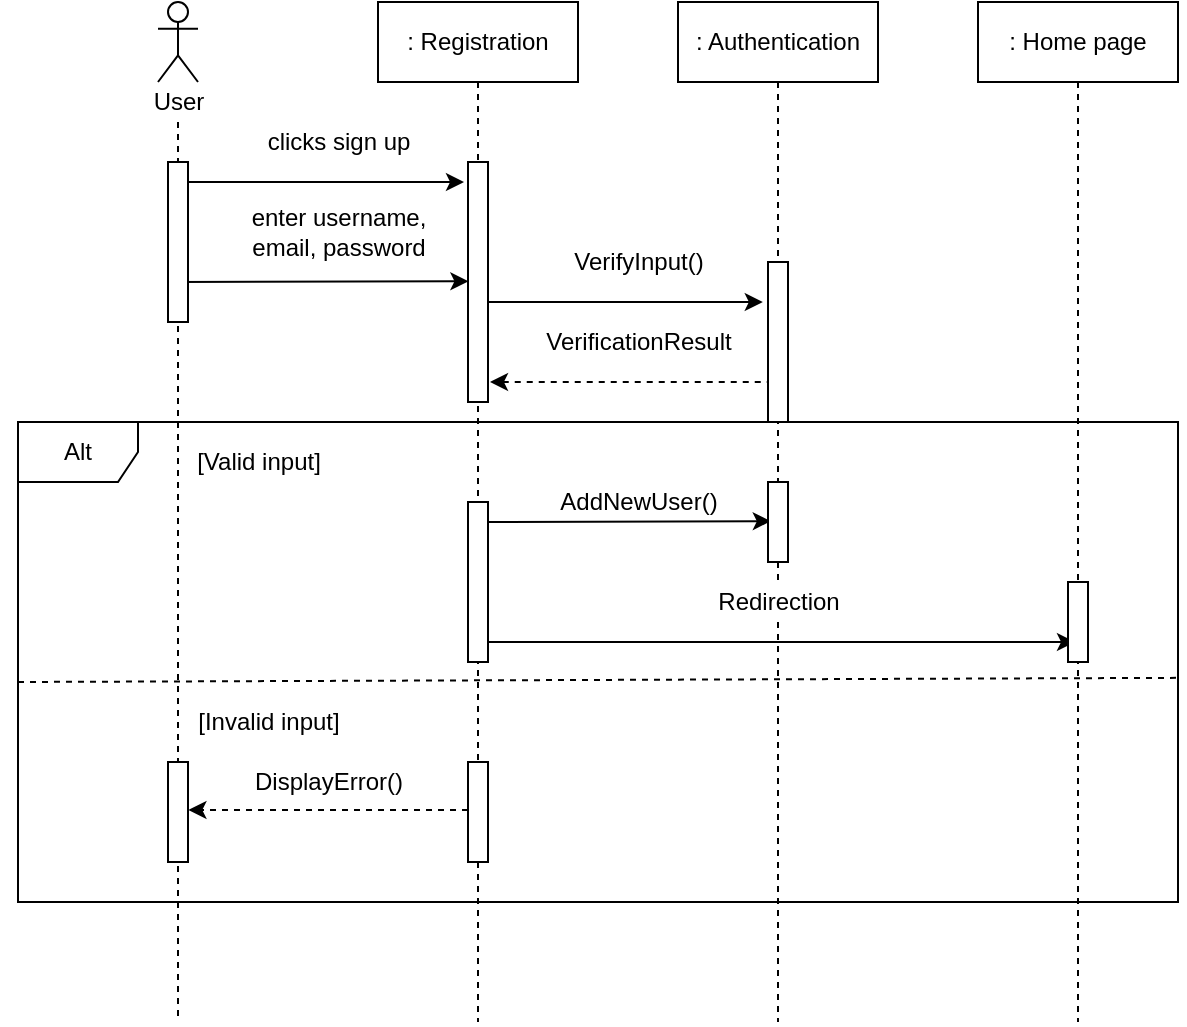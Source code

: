 <mxfile version="14.9.6" type="github">
  <diagram id="KVyobn4MKq_wzE25j2QP" name="Page-1">
    <mxGraphModel dx="1888" dy="548" grid="1" gridSize="10" guides="1" tooltips="1" connect="1" arrows="1" fold="1" page="1" pageScale="1" pageWidth="850" pageHeight="1100" math="0" shadow="0">
      <root>
        <mxCell id="0" />
        <mxCell id="1" parent="0" />
        <mxCell id="5s0amOLIgiW-mHHW7Yh0-15" style="edgeStyle=orthogonalEdgeStyle;rounded=0;orthogonalLoop=1;jettySize=auto;html=1;endArrow=none;endFill=0;dashed=1;" edge="1" parent="1" source="5s0amOLIgiW-mHHW7Yh0-61">
          <mxGeometry relative="1" as="geometry">
            <mxPoint x="80" y="580" as="targetPoint" />
            <mxPoint x="79.5" y="-120.5" as="sourcePoint" />
            <Array as="points" />
          </mxGeometry>
        </mxCell>
        <mxCell id="5s0amOLIgiW-mHHW7Yh0-1" value="" style="shape=umlActor;verticalLabelPosition=bottom;verticalAlign=top;html=1;outlineConnect=0;" vertex="1" parent="1">
          <mxGeometry x="70" y="70" width="20" height="40" as="geometry" />
        </mxCell>
        <mxCell id="5s0amOLIgiW-mHHW7Yh0-12" style="edgeStyle=orthogonalEdgeStyle;rounded=0;orthogonalLoop=1;jettySize=auto;html=1;endArrow=none;endFill=0;dashed=1;" edge="1" parent="1" source="5s0amOLIgiW-mHHW7Yh0-2">
          <mxGeometry relative="1" as="geometry">
            <mxPoint x="230" y="580" as="targetPoint" />
          </mxGeometry>
        </mxCell>
        <mxCell id="5s0amOLIgiW-mHHW7Yh0-2" value=": Registration" style="rounded=0;whiteSpace=wrap;html=1;" vertex="1" parent="1">
          <mxGeometry x="180" y="70" width="100" height="40" as="geometry" />
        </mxCell>
        <mxCell id="5s0amOLIgiW-mHHW7Yh0-14" style="edgeStyle=orthogonalEdgeStyle;rounded=0;orthogonalLoop=1;jettySize=auto;html=1;endArrow=none;endFill=0;dashed=1;" edge="1" parent="1" source="5s0amOLIgiW-mHHW7Yh0-9">
          <mxGeometry relative="1" as="geometry">
            <mxPoint x="530" y="580" as="targetPoint" />
            <Array as="points">
              <mxPoint x="530" y="570" />
              <mxPoint x="530" y="570" />
            </Array>
          </mxGeometry>
        </mxCell>
        <mxCell id="5s0amOLIgiW-mHHW7Yh0-9" value=": Home page" style="rounded=0;whiteSpace=wrap;html=1;" vertex="1" parent="1">
          <mxGeometry x="480" y="70" width="100" height="40" as="geometry" />
        </mxCell>
        <mxCell id="5s0amOLIgiW-mHHW7Yh0-13" style="edgeStyle=orthogonalEdgeStyle;rounded=0;orthogonalLoop=1;jettySize=auto;html=1;endArrow=none;endFill=0;dashed=1;" edge="1" parent="1" source="5s0amOLIgiW-mHHW7Yh0-10">
          <mxGeometry relative="1" as="geometry">
            <mxPoint x="380" y="580" as="targetPoint" />
          </mxGeometry>
        </mxCell>
        <mxCell id="5s0amOLIgiW-mHHW7Yh0-10" value=": Authentication" style="rounded=0;whiteSpace=wrap;html=1;" vertex="1" parent="1">
          <mxGeometry x="330" y="70" width="100" height="40" as="geometry" />
        </mxCell>
        <mxCell id="5s0amOLIgiW-mHHW7Yh0-16" value="" style="endArrow=classic;html=1;" edge="1" parent="1">
          <mxGeometry width="50" height="50" relative="1" as="geometry">
            <mxPoint x="80" y="160" as="sourcePoint" />
            <mxPoint x="223" y="160" as="targetPoint" />
          </mxGeometry>
        </mxCell>
        <mxCell id="5s0amOLIgiW-mHHW7Yh0-17" value="" style="endArrow=classic;html=1;entryX=0.02;entryY=0.497;entryDx=0;entryDy=0;entryPerimeter=0;" edge="1" parent="1" target="5s0amOLIgiW-mHHW7Yh0-39">
          <mxGeometry width="50" height="50" relative="1" as="geometry">
            <mxPoint x="80" y="210" as="sourcePoint" />
            <mxPoint x="230" y="210" as="targetPoint" />
          </mxGeometry>
        </mxCell>
        <mxCell id="5s0amOLIgiW-mHHW7Yh0-18" value="" style="endArrow=none;html=1;startArrow=classic;startFill=1;endFill=0;dashed=1;" edge="1" parent="1">
          <mxGeometry width="50" height="50" relative="1" as="geometry">
            <mxPoint x="236" y="260" as="sourcePoint" />
            <mxPoint x="380" y="260" as="targetPoint" />
          </mxGeometry>
        </mxCell>
        <mxCell id="5s0amOLIgiW-mHHW7Yh0-20" value="" style="endArrow=classic;html=1;entryX=-0.26;entryY=0.25;entryDx=0;entryDy=0;entryPerimeter=0;" edge="1" parent="1" target="5s0amOLIgiW-mHHW7Yh0-40">
          <mxGeometry width="50" height="50" relative="1" as="geometry">
            <mxPoint x="230" y="220" as="sourcePoint" />
            <mxPoint x="380" y="220" as="targetPoint" />
          </mxGeometry>
        </mxCell>
        <mxCell id="5s0amOLIgiW-mHHW7Yh0-21" value="clicks sign up" style="text;html=1;align=center;verticalAlign=middle;resizable=0;points=[];autosize=1;strokeColor=none;" vertex="1" parent="1">
          <mxGeometry x="115" y="130" width="90" height="20" as="geometry" />
        </mxCell>
        <mxCell id="5s0amOLIgiW-mHHW7Yh0-22" value="enter username,&lt;br&gt;email, password" style="text;html=1;align=center;verticalAlign=middle;resizable=0;points=[];autosize=1;strokeColor=none;" vertex="1" parent="1">
          <mxGeometry x="110" y="170" width="100" height="30" as="geometry" />
        </mxCell>
        <mxCell id="5s0amOLIgiW-mHHW7Yh0-23" value="VerifyInput()" style="text;html=1;align=center;verticalAlign=middle;resizable=0;points=[];autosize=1;strokeColor=none;" vertex="1" parent="1">
          <mxGeometry x="270" y="190" width="80" height="20" as="geometry" />
        </mxCell>
        <mxCell id="5s0amOLIgiW-mHHW7Yh0-24" value="VerificationResult" style="text;html=1;align=center;verticalAlign=middle;resizable=0;points=[];autosize=1;strokeColor=none;" vertex="1" parent="1">
          <mxGeometry x="255" y="230" width="110" height="20" as="geometry" />
        </mxCell>
        <mxCell id="5s0amOLIgiW-mHHW7Yh0-25" value="" style="endArrow=classic;html=1;entryX=0.14;entryY=0.49;entryDx=0;entryDy=0;entryPerimeter=0;" edge="1" parent="1" target="5s0amOLIgiW-mHHW7Yh0-41">
          <mxGeometry width="50" height="50" relative="1" as="geometry">
            <mxPoint x="230" y="330" as="sourcePoint" />
            <mxPoint x="380" y="330" as="targetPoint" />
          </mxGeometry>
        </mxCell>
        <mxCell id="5s0amOLIgiW-mHHW7Yh0-32" value="[Valid input]" style="text;html=1;align=center;verticalAlign=middle;resizable=0;points=[];autosize=1;strokeColor=none;" vertex="1" parent="1">
          <mxGeometry x="80" y="290" width="80" height="20" as="geometry" />
        </mxCell>
        <mxCell id="5s0amOLIgiW-mHHW7Yh0-33" value="AddNewUser()" style="text;html=1;align=center;verticalAlign=middle;resizable=0;points=[];autosize=1;strokeColor=none;" vertex="1" parent="1">
          <mxGeometry x="265" y="310" width="90" height="20" as="geometry" />
        </mxCell>
        <mxCell id="5s0amOLIgiW-mHHW7Yh0-35" value="" style="endArrow=classic;html=1;" edge="1" parent="1">
          <mxGeometry width="50" height="50" relative="1" as="geometry">
            <mxPoint x="231.5" y="390" as="sourcePoint" />
            <mxPoint x="528.5" y="390" as="targetPoint" />
          </mxGeometry>
        </mxCell>
        <mxCell id="5s0amOLIgiW-mHHW7Yh0-36" value="Redirection" style="text;html=1;align=center;verticalAlign=middle;resizable=0;points=[];autosize=1;fillColor=#ffffff;" vertex="1" parent="1">
          <mxGeometry x="340" y="360" width="80" height="20" as="geometry" />
        </mxCell>
        <mxCell id="5s0amOLIgiW-mHHW7Yh0-38" value="" style="html=1;points=[];perimeter=orthogonalPerimeter;fillColor=#ffffff;" vertex="1" parent="1">
          <mxGeometry x="75" y="150" width="10" height="80" as="geometry" />
        </mxCell>
        <mxCell id="5s0amOLIgiW-mHHW7Yh0-39" value="" style="html=1;points=[];perimeter=orthogonalPerimeter;fillColor=#ffffff;" vertex="1" parent="1">
          <mxGeometry x="225" y="150" width="10" height="120" as="geometry" />
        </mxCell>
        <mxCell id="5s0amOLIgiW-mHHW7Yh0-40" value="" style="html=1;points=[];perimeter=orthogonalPerimeter;fillColor=#ffffff;" vertex="1" parent="1">
          <mxGeometry x="375" y="200" width="10" height="80" as="geometry" />
        </mxCell>
        <mxCell id="5s0amOLIgiW-mHHW7Yh0-41" value="" style="html=1;points=[];perimeter=orthogonalPerimeter;fillColor=#ffffff;" vertex="1" parent="1">
          <mxGeometry x="375" y="310" width="10" height="40" as="geometry" />
        </mxCell>
        <mxCell id="5s0amOLIgiW-mHHW7Yh0-42" value="" style="html=1;points=[];perimeter=orthogonalPerimeter;fillColor=#ffffff;" vertex="1" parent="1">
          <mxGeometry x="225" y="320" width="10" height="80" as="geometry" />
        </mxCell>
        <mxCell id="5s0amOLIgiW-mHHW7Yh0-43" value="" style="html=1;points=[];perimeter=orthogonalPerimeter;fillColor=#ffffff;" vertex="1" parent="1">
          <mxGeometry x="525" y="360" width="10" height="40" as="geometry" />
        </mxCell>
        <mxCell id="5s0amOLIgiW-mHHW7Yh0-45" value="[Invalid input]" style="text;html=1;align=center;verticalAlign=middle;resizable=0;points=[];autosize=1;strokeColor=none;" vertex="1" parent="1">
          <mxGeometry x="80" y="420" width="90" height="20" as="geometry" />
        </mxCell>
        <mxCell id="5s0amOLIgiW-mHHW7Yh0-46" value="" style="html=1;points=[];perimeter=orthogonalPerimeter;fillColor=#ffffff;" vertex="1" parent="1">
          <mxGeometry x="75" y="450" width="10" height="50" as="geometry" />
        </mxCell>
        <mxCell id="5s0amOLIgiW-mHHW7Yh0-49" style="edgeStyle=orthogonalEdgeStyle;rounded=0;orthogonalLoop=1;jettySize=auto;html=1;startArrow=none;startFill=0;endArrow=classic;endFill=1;entryX=1.02;entryY=0.48;entryDx=0;entryDy=0;entryPerimeter=0;dashed=1;" edge="1" parent="1" source="5s0amOLIgiW-mHHW7Yh0-47" target="5s0amOLIgiW-mHHW7Yh0-46">
          <mxGeometry relative="1" as="geometry">
            <mxPoint x="90" y="465" as="targetPoint" />
            <Array as="points">
              <mxPoint x="140" y="474" />
              <mxPoint x="140" y="474" />
            </Array>
          </mxGeometry>
        </mxCell>
        <mxCell id="5s0amOLIgiW-mHHW7Yh0-47" value="" style="html=1;points=[];perimeter=orthogonalPerimeter;fillColor=#ffffff;" vertex="1" parent="1">
          <mxGeometry x="225" y="450" width="10" height="50" as="geometry" />
        </mxCell>
        <mxCell id="5s0amOLIgiW-mHHW7Yh0-50" value="DisplayError()" style="text;html=1;align=center;verticalAlign=middle;resizable=0;points=[];autosize=1;strokeColor=none;" vertex="1" parent="1">
          <mxGeometry x="110" y="450" width="90" height="20" as="geometry" />
        </mxCell>
        <mxCell id="5s0amOLIgiW-mHHW7Yh0-52" value="" style="endArrow=open;endFill=1;endSize=12;html=1;" edge="1" parent="1">
          <mxGeometry width="160" relative="1" as="geometry">
            <mxPoint x="5" y="419.5" as="sourcePoint" />
            <mxPoint x="5" y="419.5" as="targetPoint" />
          </mxGeometry>
        </mxCell>
        <mxCell id="5s0amOLIgiW-mHHW7Yh0-54" value="" style="endArrow=none;endFill=0;endSize=12;html=1;dashed=1;entryX=1.003;entryY=0.533;entryDx=0;entryDy=0;entryPerimeter=0;" edge="1" parent="1" target="5s0amOLIgiW-mHHW7Yh0-63">
          <mxGeometry width="160" relative="1" as="geometry">
            <mxPoint y="410" as="sourcePoint" />
            <mxPoint x="600" y="410" as="targetPoint" />
          </mxGeometry>
        </mxCell>
        <mxCell id="5s0amOLIgiW-mHHW7Yh0-61" value="User" style="text;html=1;align=center;verticalAlign=middle;resizable=0;points=[];autosize=1;strokeColor=none;" vertex="1" parent="1">
          <mxGeometry x="60" y="110" width="40" height="20" as="geometry" />
        </mxCell>
        <mxCell id="5s0amOLIgiW-mHHW7Yh0-63" value="Alt" style="shape=umlFrame;whiteSpace=wrap;html=1;fillColor=#ffffff;" vertex="1" parent="1">
          <mxGeometry y="280" width="580" height="240" as="geometry" />
        </mxCell>
      </root>
    </mxGraphModel>
  </diagram>
</mxfile>
